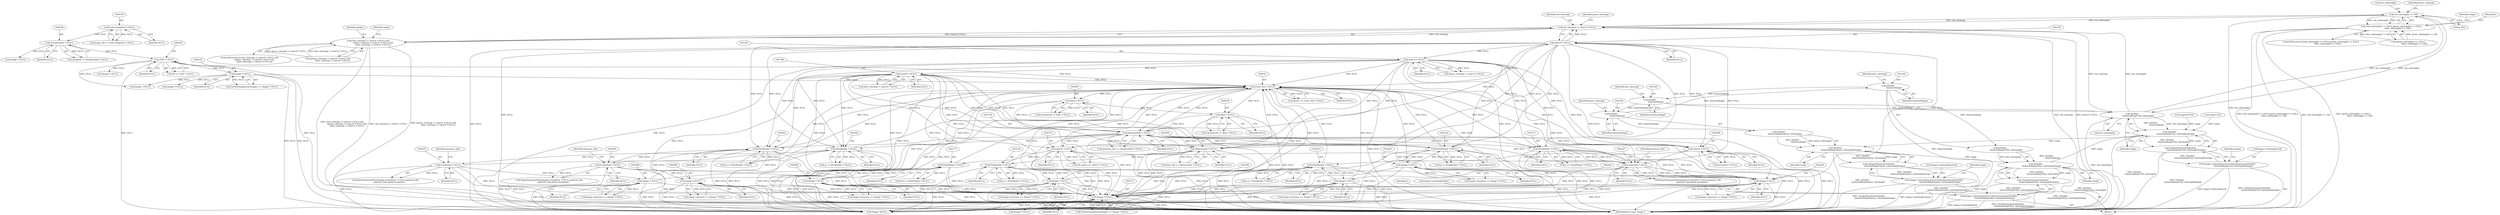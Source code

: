 digraph "0_ImageMagick_58cf5bf4fade82e3b510e8f3463a967278a3e410_0@array" {
"1001419" [label="(Call,red_colormap[i] >= 256)"];
"1001384" [label="(Call,red_colormap != (uint16 *) NULL)"];
"1001464" [label="(Call,(double)\n                    QuantumRange*red_colormap[i])"];
"1001465" [label="(Call,(double)\n                    QuantumRange)"];
"1001501" [label="(Call,(double)\n                    QuantumRange)"];
"1001483" [label="(Call,(double)\n                    QuantumRange)"];
"1001419" [label="(Call,red_colormap[i] >= 256)"];
"1001386" [label="(Call,(uint16 *) NULL)"];
"1001145" [label="(Call,(QuantumInfo *) NULL)"];
"1000760" [label="(Call,(const char *) NULL)"];
"1002460" [label="(Call,(Image *) NULL)"];
"1002341" [label="(Call,(PixelPacket *) NULL)"];
"1001392" [label="(Call,(uint16 *) NULL)"];
"1001397" [label="(Call,(uint16 *) NULL)"];
"1001861" [label="(Call,(PixelPacket *) NULL)"];
"1001888" [label="(Call,(Image *) NULL)"];
"1001869" [label="(Call,(CacheView *) NULL)"];
"1002711" [label="(Call,(uint32 *) NULL)"];
"1002522" [label="(Call,(PixelPacket *) NULL)"];
"1002639" [label="(Call,(Image *) NULL)"];
"1002489" [label="(Call,(uint32 *) NULL)"];
"1002087" [label="(Call,(Image *) NULL)"];
"1002068" [label="(Call,(CacheView *) NULL)"];
"1002060" [label="(Call,(PixelPacket *) NULL)"];
"1003316" [label="(Call,(Image *) NULL)"];
"1002776" [label="(Call,(PixelPacket *) NULL)"];
"1002979" [label="(Call,(Image *) NULL)"];
"1003207" [label="(Call,(Image *) NULL)"];
"1003128" [label="(Call,(PixelPacket *) NULL)"];
"1003058" [label="(Call,(MemoryInfo *) NULL)"];
"1002170" [label="(Call,(PixelPacket *) NULL)"];
"1002265" [label="(Call,(Image *) NULL)"];
"1002246" [label="(Call,(CacheView *) NULL)"];
"1000243" [label="(Call,(TIFF *) NULL)"];
"1000185" [label="(Call,(ExceptionInfo *) NULL)"];
"1000158" [label="(Call,(const ImageInfo *) NULL)"];
"1000317" [label="(Call,(Image *) NULL)"];
"1000938" [label="(Call,(float *) NULL)"];
"1000900" [label="(Call,(float *) NULL)"];
"1001383" [label="(Call,(red_colormap != (uint16 *) NULL) &&\n                (green_colormap != (uint16 *) NULL) &&\n                (blue_colormap != (uint16 *) NULL))"];
"1001418" [label="(Call,(red_colormap[i] >= 256) || (green_colormap[i] >= 256) ||\n                      (blue_colormap[i] >= 256))"];
"1001463" [label="(Call,((double)\n                    QuantumRange*red_colormap[i])/range)"];
"1001462" [label="(Call,ClampToQuantum(((double)\n                    QuantumRange*red_colormap[i])/range))"];
"1001454" [label="(Call,image->colormap[i].red=ClampToQuantum(((double)\n                    QuantumRange*red_colormap[i])/range))"];
"1001481" [label="(Call,((double)\n                    QuantumRange*green_colormap[i])/range)"];
"1001480" [label="(Call,ClampToQuantum(((double)\n                    QuantumRange*green_colormap[i])/range))"];
"1001472" [label="(Call,image->colormap[i].green=ClampToQuantum(((double)\n                    QuantumRange*green_colormap[i])/range))"];
"1001499" [label="(Call,((double)\n                    QuantumRange*blue_colormap[i])/range)"];
"1001498" [label="(Call,ClampToQuantum(((double)\n                    QuantumRange*blue_colormap[i])/range))"];
"1001490" [label="(Call,image->colormap[i].blue=ClampToQuantum(((double)\n                    QuantumRange*blue_colormap[i])/range))"];
"1001469" [label="(Identifier,red_colormap)"];
"1001392" [label="(Call,(uint16 *) NULL)"];
"1000243" [label="(Call,(TIFF *) NULL)"];
"1002522" [label="(Call,(PixelPacket *) NULL)"];
"1001386" [label="(Call,(uint16 *) NULL)"];
"1002249" [label="(Identifier,quantum_info)"];
"1002071" [label="(Identifier,quantum_info)"];
"1000160" [label="(Identifier,NULL)"];
"1001467" [label="(Identifier,QuantumRange)"];
"1002246" [label="(Call,(CacheView *) NULL)"];
"1001480" [label="(Call,ClampToQuantum(((double)\n                    QuantumRange*green_colormap[i])/range))"];
"1001423" [label="(Literal,256)"];
"1001482" [label="(Call,(double)\n                    QuantumRange*green_colormap[i])"];
"1002639" [label="(Call,(Image *) NULL)"];
"1001487" [label="(Identifier,green_colormap)"];
"1002462" [label="(Identifier,NULL)"];
"1002341" [label="(Call,(PixelPacket *) NULL)"];
"1002261" [label="(Call,image->previous == (Image *) NULL)"];
"1001462" [label="(Call,ClampToQuantum(((double)\n                    QuantumRange*red_colormap[i])/range))"];
"1000758" [label="(Call,option == (const char *) NULL)"];
"1001476" [label="(Identifier,image)"];
"1003128" [label="(Call,(PixelPacket *) NULL)"];
"1002062" [label="(Identifier,NULL)"];
"1002168" [label="(Call,q == (PixelPacket *) NULL)"];
"1002524" [label="(Identifier,NULL)"];
"1001402" [label="(Identifier,range)"];
"1003318" [label="(Identifier,NULL)"];
"1001452" [label="(Identifier,i)"];
"1002709" [label="(Call,tile_pixels == (uint32 *) NULL)"];
"1002265" [label="(Call,(Image *) NULL)"];
"1000898" [label="(Call,chromaticity != (float *) NULL)"];
"1001420" [label="(Call,red_colormap[i])"];
"1002981" [label="(Identifier,NULL)"];
"1000936" [label="(Call,chromaticity != (float *) NULL)"];
"1001871" [label="(Identifier,NULL)"];
"1003385" [label="(MethodReturn,static Image *)"];
"1002778" [label="(Identifier,NULL)"];
"1001472" [label="(Call,image->colormap[i].green=ClampToQuantum(((double)\n                    QuantumRange*green_colormap[i])/range))"];
"1001867" [label="(Call,ImportQuantumPixels(image,(CacheView *) NULL,quantum_info,\n            quantum_type,pixels,exception))"];
"1001453" [label="(Block,)"];
"1002244" [label="(Call,ImportQuantumPixels(image,(CacheView *) NULL,quantum_info,\n              quantum_type,pixels,exception))"];
"1001385" [label="(Identifier,red_colormap)"];
"1001863" [label="(Identifier,NULL)"];
"1001471" [label="(Identifier,range)"];
"1000902" [label="(Identifier,NULL)"];
"1001490" [label="(Call,image->colormap[i].blue=ClampToQuantum(((double)\n                    QuantumRange*blue_colormap[i])/range))"];
"1000760" [label="(Call,(const char *) NULL)"];
"1001384" [label="(Call,red_colormap != (uint16 *) NULL)"];
"1000317" [label="(Call,(Image *) NULL)"];
"1001463" [label="(Call,((double)\n                    QuantumRange*red_colormap[i])/range)"];
"1003056" [label="(Call,pixel_info == (MemoryInfo *) NULL)"];
"1001389" [label="(Call,(green_colormap != (uint16 *) NULL) &&\n                (blue_colormap != (uint16 *) NULL))"];
"1001391" [label="(Identifier,green_colormap)"];
"1001424" [label="(Call,(green_colormap[i] >= 256) ||\n                      (blue_colormap[i] >= 256))"];
"1003209" [label="(Identifier,NULL)"];
"1001394" [label="(Identifier,NULL)"];
"1002491" [label="(Identifier,NULL)"];
"1002068" [label="(Call,(CacheView *) NULL)"];
"1003207" [label="(Call,(Image *) NULL)"];
"1001401" [label="(Call,range=255)"];
"1001501" [label="(Call,(double)\n                    QuantumRange)"];
"1002774" [label="(Call,tile == (PixelPacket *) NULL)"];
"1003316" [label="(Call,(Image *) NULL)"];
"1002979" [label="(Call,(Image *) NULL)"];
"1001861" [label="(Call,(PixelPacket *) NULL)"];
"1003060" [label="(Identifier,NULL)"];
"1001485" [label="(Identifier,QuantumRange)"];
"1001489" [label="(Identifier,range)"];
"1001869" [label="(Call,(CacheView *) NULL)"];
"1001500" [label="(Call,(double)\n                    QuantumRange*blue_colormap[i])"];
"1002975" [label="(Call,image->previous == (Image *) NULL)"];
"1001481" [label="(Call,((double)\n                    QuantumRange*green_colormap[i])/range)"];
"1003325" [label="(Call,(Image *) NULL)"];
"1000314" [label="(Call,GetNextImageInList(image) == (Image *) NULL)"];
"1000183" [label="(Call,exception != (ExceptionInfo *) NULL)"];
"1000158" [label="(Call,(const ImageInfo *) NULL)"];
"1001427" [label="(Identifier,green_colormap)"];
"1001143" [label="(Call,quantum_info == (QuantumInfo *) NULL)"];
"1002248" [label="(Identifier,NULL)"];
"1001455" [label="(Call,image->colormap[i].red)"];
"1001499" [label="(Call,((double)\n                    QuantumRange*blue_colormap[i])/range)"];
"1000307" [label="(Call,(Image *) NULL)"];
"1002713" [label="(Identifier,NULL)"];
"1000328" [label="(Call,(Image *) NULL)"];
"1000156" [label="(Call,image_info != (const ImageInfo *) NULL)"];
"1001418" [label="(Call,(red_colormap[i] >= 256) || (green_colormap[i] >= 256) ||\n                      (blue_colormap[i] >= 256))"];
"1002087" [label="(Call,(Image *) NULL)"];
"1000938" [label="(Call,(float *) NULL)"];
"1001507" [label="(Identifier,range)"];
"1001503" [label="(Identifier,QuantumRange)"];
"1001395" [label="(Call,blue_colormap != (uint16 *) NULL)"];
"1000215" [label="(Call,(Image *) NULL)"];
"1000252" [label="(Call,(Image *) NULL)"];
"1001505" [label="(Identifier,blue_colormap)"];
"1001390" [label="(Call,green_colormap != (uint16 *) NULL)"];
"1001399" [label="(Identifier,NULL)"];
"1001397" [label="(Call,(uint16 *) NULL)"];
"1001383" [label="(Call,(red_colormap != (uint16 *) NULL) &&\n                (green_colormap != (uint16 *) NULL) &&\n                (blue_colormap != (uint16 *) NULL))"];
"1002170" [label="(Call,(PixelPacket *) NULL)"];
"1003313" [label="(Call,GetNextImageInList(image) == (Image *) NULL)"];
"1000187" [label="(Identifier,NULL)"];
"1002060" [label="(Call,(PixelPacket *) NULL)"];
"1002339" [label="(Call,q == (PixelPacket *) NULL)"];
"1000319" [label="(Identifier,NULL)"];
"1002487" [label="(Call,p=(uint32 *) NULL)"];
"1002089" [label="(Identifier,NULL)"];
"1001437" [label="(Identifier,range)"];
"1001884" [label="(Call,image->previous == (Image *) NULL)"];
"1001388" [label="(Identifier,NULL)"];
"1002083" [label="(Call,image->previous == (Image *) NULL)"];
"1001382" [label="(ControlStructure,if ((red_colormap != (uint16 *) NULL) &&\n                (green_colormap != (uint16 *) NULL) &&\n                (blue_colormap != (uint16 *) NULL)))"];
"1000762" [label="(Identifier,NULL)"];
"1001888" [label="(Call,(Image *) NULL)"];
"1002066" [label="(Call,ImportQuantumPixels(image,(CacheView *) NULL,quantum_info,\n            quantum_type,pixels,exception))"];
"1001872" [label="(Identifier,quantum_info)"];
"1002711" [label="(Call,(uint32 *) NULL)"];
"1001859" [label="(Call,q == (PixelPacket *) NULL)"];
"1002070" [label="(Identifier,NULL)"];
"1001145" [label="(Call,(QuantumInfo *) NULL)"];
"1002267" [label="(Identifier,NULL)"];
"1001511" [label="(Identifier,image)"];
"1002520" [label="(Call,q == (PixelPacket *) NULL)"];
"1002456" [label="(Call,image->previous == (Image *) NULL)"];
"1002489" [label="(Call,(uint32 *) NULL)"];
"1001468" [label="(Call,red_colormap[i])"];
"1001890" [label="(Identifier,NULL)"];
"1000245" [label="(Identifier,NULL)"];
"1001465" [label="(Call,(double)\n                    QuantumRange)"];
"1002635" [label="(Call,image->previous == (Image *) NULL)"];
"1001491" [label="(Call,image->colormap[i].blue)"];
"1000940" [label="(Identifier,NULL)"];
"1003203" [label="(Call,image->previous == (Image *) NULL)"];
"1001473" [label="(Call,image->colormap[i].green)"];
"1000241" [label="(Call,tiff == (TIFF *) NULL)"];
"1001419" [label="(Call,red_colormap[i] >= 256)"];
"1003058" [label="(Call,(MemoryInfo *) NULL)"];
"1001464" [label="(Call,(double)\n                    QuantumRange*red_colormap[i])"];
"1001483" [label="(Call,(double)\n                    QuantumRange)"];
"1000185" [label="(Call,(ExceptionInfo *) NULL)"];
"1002460" [label="(Call,(Image *) NULL)"];
"1002058" [label="(Call,q == (PixelPacket *) NULL)"];
"1001417" [label="(ControlStructure,if ((red_colormap[i] >= 256) || (green_colormap[i] >= 256) ||\n                      (blue_colormap[i] >= 256)))"];
"1000900" [label="(Call,(float *) NULL)"];
"1002641" [label="(Identifier,NULL)"];
"1002343" [label="(Identifier,NULL)"];
"1001147" [label="(Identifier,NULL)"];
"1001454" [label="(Call,image->colormap[i].red=ClampToQuantum(((double)\n                    QuantumRange*red_colormap[i])/range))"];
"1003379" [label="(Call,(Image *)NULL)"];
"1003130" [label="(Identifier,NULL)"];
"1001494" [label="(Identifier,image)"];
"1002776" [label="(Call,(PixelPacket *) NULL)"];
"1003126" [label="(Call,q == (PixelPacket *) NULL)"];
"1001436" [label="(Call,range=65535)"];
"1001416" [label="(Identifier,i)"];
"1002172" [label="(Identifier,NULL)"];
"1001498" [label="(Call,ClampToQuantum(((double)\n                    QuantumRange*blue_colormap[i])/range))"];
"1001419" -> "1001418"  [label="AST: "];
"1001419" -> "1001423"  [label="CFG: "];
"1001420" -> "1001419"  [label="AST: "];
"1001423" -> "1001419"  [label="AST: "];
"1001427" -> "1001419"  [label="CFG: "];
"1001418" -> "1001419"  [label="CFG: "];
"1001419" -> "1003385"  [label="DDG: red_colormap[i]"];
"1001419" -> "1001384"  [label="DDG: red_colormap[i]"];
"1001419" -> "1001418"  [label="DDG: red_colormap[i]"];
"1001419" -> "1001418"  [label="DDG: 256"];
"1001384" -> "1001419"  [label="DDG: red_colormap"];
"1001464" -> "1001419"  [label="DDG: red_colormap[i]"];
"1001419" -> "1001464"  [label="DDG: red_colormap[i]"];
"1001384" -> "1001383"  [label="AST: "];
"1001384" -> "1001386"  [label="CFG: "];
"1001385" -> "1001384"  [label="AST: "];
"1001386" -> "1001384"  [label="AST: "];
"1001391" -> "1001384"  [label="CFG: "];
"1001383" -> "1001384"  [label="CFG: "];
"1001384" -> "1003385"  [label="DDG: red_colormap"];
"1001384" -> "1003385"  [label="DDG: (uint16 *) NULL"];
"1001384" -> "1001383"  [label="DDG: red_colormap"];
"1001384" -> "1001383"  [label="DDG: (uint16 *) NULL"];
"1001464" -> "1001384"  [label="DDG: red_colormap[i]"];
"1001386" -> "1001384"  [label="DDG: NULL"];
"1001384" -> "1001464"  [label="DDG: red_colormap"];
"1001464" -> "1001463"  [label="AST: "];
"1001464" -> "1001468"  [label="CFG: "];
"1001465" -> "1001464"  [label="AST: "];
"1001468" -> "1001464"  [label="AST: "];
"1001471" -> "1001464"  [label="CFG: "];
"1001464" -> "1003385"  [label="DDG: red_colormap[i]"];
"1001464" -> "1001463"  [label="DDG: (double)\n                    QuantumRange"];
"1001464" -> "1001463"  [label="DDG: red_colormap[i]"];
"1001465" -> "1001464"  [label="DDG: QuantumRange"];
"1001465" -> "1001467"  [label="CFG: "];
"1001466" -> "1001465"  [label="AST: "];
"1001467" -> "1001465"  [label="AST: "];
"1001469" -> "1001465"  [label="CFG: "];
"1001501" -> "1001465"  [label="DDG: QuantumRange"];
"1001465" -> "1001483"  [label="DDG: QuantumRange"];
"1001501" -> "1001500"  [label="AST: "];
"1001501" -> "1001503"  [label="CFG: "];
"1001502" -> "1001501"  [label="AST: "];
"1001503" -> "1001501"  [label="AST: "];
"1001505" -> "1001501"  [label="CFG: "];
"1001501" -> "1003385"  [label="DDG: QuantumRange"];
"1001501" -> "1001500"  [label="DDG: QuantumRange"];
"1001483" -> "1001501"  [label="DDG: QuantumRange"];
"1001483" -> "1001482"  [label="AST: "];
"1001483" -> "1001485"  [label="CFG: "];
"1001484" -> "1001483"  [label="AST: "];
"1001485" -> "1001483"  [label="AST: "];
"1001487" -> "1001483"  [label="CFG: "];
"1001483" -> "1001482"  [label="DDG: QuantumRange"];
"1001386" -> "1001388"  [label="CFG: "];
"1001387" -> "1001386"  [label="AST: "];
"1001388" -> "1001386"  [label="AST: "];
"1001386" -> "1003385"  [label="DDG: NULL"];
"1001386" -> "1000760"  [label="DDG: NULL"];
"1001145" -> "1001386"  [label="DDG: NULL"];
"1001386" -> "1001392"  [label="DDG: NULL"];
"1001386" -> "1001861"  [label="DDG: NULL"];
"1001386" -> "1002060"  [label="DDG: NULL"];
"1001386" -> "1002170"  [label="DDG: NULL"];
"1001386" -> "1002246"  [label="DDG: NULL"];
"1001386" -> "1002265"  [label="DDG: NULL"];
"1001386" -> "1002341"  [label="DDG: NULL"];
"1001386" -> "1002489"  [label="DDG: NULL"];
"1001386" -> "1002711"  [label="DDG: NULL"];
"1001386" -> "1003058"  [label="DDG: NULL"];
"1001386" -> "1003316"  [label="DDG: NULL"];
"1001386" -> "1003379"  [label="DDG: NULL"];
"1001145" -> "1001143"  [label="AST: "];
"1001145" -> "1001147"  [label="CFG: "];
"1001146" -> "1001145"  [label="AST: "];
"1001147" -> "1001145"  [label="AST: "];
"1001143" -> "1001145"  [label="CFG: "];
"1001145" -> "1003385"  [label="DDG: NULL"];
"1001145" -> "1000760"  [label="DDG: NULL"];
"1001145" -> "1001143"  [label="DDG: NULL"];
"1000760" -> "1001145"  [label="DDG: NULL"];
"1000938" -> "1001145"  [label="DDG: NULL"];
"1000900" -> "1001145"  [label="DDG: NULL"];
"1001145" -> "1001861"  [label="DDG: NULL"];
"1001145" -> "1002060"  [label="DDG: NULL"];
"1001145" -> "1002170"  [label="DDG: NULL"];
"1001145" -> "1002246"  [label="DDG: NULL"];
"1001145" -> "1002265"  [label="DDG: NULL"];
"1001145" -> "1002341"  [label="DDG: NULL"];
"1001145" -> "1002489"  [label="DDG: NULL"];
"1001145" -> "1002711"  [label="DDG: NULL"];
"1001145" -> "1003058"  [label="DDG: NULL"];
"1001145" -> "1003316"  [label="DDG: NULL"];
"1001145" -> "1003379"  [label="DDG: NULL"];
"1000760" -> "1000758"  [label="AST: "];
"1000760" -> "1000762"  [label="CFG: "];
"1000761" -> "1000760"  [label="AST: "];
"1000762" -> "1000760"  [label="AST: "];
"1000758" -> "1000760"  [label="CFG: "];
"1000760" -> "1003385"  [label="DDG: NULL"];
"1000760" -> "1000758"  [label="DDG: NULL"];
"1002460" -> "1000760"  [label="DDG: NULL"];
"1001861" -> "1000760"  [label="DDG: NULL"];
"1002711" -> "1000760"  [label="DDG: NULL"];
"1001888" -> "1000760"  [label="DDG: NULL"];
"1002522" -> "1000760"  [label="DDG: NULL"];
"1002087" -> "1000760"  [label="DDG: NULL"];
"1003316" -> "1000760"  [label="DDG: NULL"];
"1001392" -> "1000760"  [label="DDG: NULL"];
"1000243" -> "1000760"  [label="DDG: NULL"];
"1002639" -> "1000760"  [label="DDG: NULL"];
"1002776" -> "1000760"  [label="DDG: NULL"];
"1002489" -> "1000760"  [label="DDG: NULL"];
"1003207" -> "1000760"  [label="DDG: NULL"];
"1002341" -> "1000760"  [label="DDG: NULL"];
"1002979" -> "1000760"  [label="DDG: NULL"];
"1002060" -> "1000760"  [label="DDG: NULL"];
"1000317" -> "1000760"  [label="DDG: NULL"];
"1001869" -> "1000760"  [label="DDG: NULL"];
"1003058" -> "1000760"  [label="DDG: NULL"];
"1002170" -> "1000760"  [label="DDG: NULL"];
"1002265" -> "1000760"  [label="DDG: NULL"];
"1003128" -> "1000760"  [label="DDG: NULL"];
"1002246" -> "1000760"  [label="DDG: NULL"];
"1001397" -> "1000760"  [label="DDG: NULL"];
"1002068" -> "1000760"  [label="DDG: NULL"];
"1000760" -> "1000900"  [label="DDG: NULL"];
"1000760" -> "1000938"  [label="DDG: NULL"];
"1000760" -> "1003379"  [label="DDG: NULL"];
"1002460" -> "1002456"  [label="AST: "];
"1002460" -> "1002462"  [label="CFG: "];
"1002461" -> "1002460"  [label="AST: "];
"1002462" -> "1002460"  [label="AST: "];
"1002456" -> "1002460"  [label="CFG: "];
"1002460" -> "1003385"  [label="DDG: NULL"];
"1002460" -> "1002341"  [label="DDG: NULL"];
"1002460" -> "1002456"  [label="DDG: NULL"];
"1002341" -> "1002460"  [label="DDG: NULL"];
"1002460" -> "1003316"  [label="DDG: NULL"];
"1002460" -> "1003379"  [label="DDG: NULL"];
"1002341" -> "1002339"  [label="AST: "];
"1002341" -> "1002343"  [label="CFG: "];
"1002342" -> "1002341"  [label="AST: "];
"1002343" -> "1002341"  [label="AST: "];
"1002339" -> "1002341"  [label="CFG: "];
"1002341" -> "1003385"  [label="DDG: NULL"];
"1002341" -> "1002339"  [label="DDG: NULL"];
"1001392" -> "1002341"  [label="DDG: NULL"];
"1001397" -> "1002341"  [label="DDG: NULL"];
"1002341" -> "1003316"  [label="DDG: NULL"];
"1002341" -> "1003379"  [label="DDG: NULL"];
"1001392" -> "1001390"  [label="AST: "];
"1001392" -> "1001394"  [label="CFG: "];
"1001393" -> "1001392"  [label="AST: "];
"1001394" -> "1001392"  [label="AST: "];
"1001390" -> "1001392"  [label="CFG: "];
"1001392" -> "1003385"  [label="DDG: NULL"];
"1001392" -> "1001390"  [label="DDG: NULL"];
"1001392" -> "1001397"  [label="DDG: NULL"];
"1001392" -> "1001861"  [label="DDG: NULL"];
"1001392" -> "1002060"  [label="DDG: NULL"];
"1001392" -> "1002170"  [label="DDG: NULL"];
"1001392" -> "1002246"  [label="DDG: NULL"];
"1001392" -> "1002265"  [label="DDG: NULL"];
"1001392" -> "1002489"  [label="DDG: NULL"];
"1001392" -> "1002711"  [label="DDG: NULL"];
"1001392" -> "1003058"  [label="DDG: NULL"];
"1001392" -> "1003316"  [label="DDG: NULL"];
"1001392" -> "1003379"  [label="DDG: NULL"];
"1001397" -> "1001395"  [label="AST: "];
"1001397" -> "1001399"  [label="CFG: "];
"1001398" -> "1001397"  [label="AST: "];
"1001399" -> "1001397"  [label="AST: "];
"1001395" -> "1001397"  [label="CFG: "];
"1001397" -> "1003385"  [label="DDG: NULL"];
"1001397" -> "1001395"  [label="DDG: NULL"];
"1001397" -> "1001861"  [label="DDG: NULL"];
"1001397" -> "1002060"  [label="DDG: NULL"];
"1001397" -> "1002170"  [label="DDG: NULL"];
"1001397" -> "1002246"  [label="DDG: NULL"];
"1001397" -> "1002265"  [label="DDG: NULL"];
"1001397" -> "1002489"  [label="DDG: NULL"];
"1001397" -> "1002711"  [label="DDG: NULL"];
"1001397" -> "1003058"  [label="DDG: NULL"];
"1001397" -> "1003316"  [label="DDG: NULL"];
"1001397" -> "1003379"  [label="DDG: NULL"];
"1001861" -> "1001859"  [label="AST: "];
"1001861" -> "1001863"  [label="CFG: "];
"1001862" -> "1001861"  [label="AST: "];
"1001863" -> "1001861"  [label="AST: "];
"1001859" -> "1001861"  [label="CFG: "];
"1001861" -> "1003385"  [label="DDG: NULL"];
"1001861" -> "1001859"  [label="DDG: NULL"];
"1001888" -> "1001861"  [label="DDG: NULL"];
"1001861" -> "1001869"  [label="DDG: NULL"];
"1001861" -> "1003316"  [label="DDG: NULL"];
"1001861" -> "1003379"  [label="DDG: NULL"];
"1001888" -> "1001884"  [label="AST: "];
"1001888" -> "1001890"  [label="CFG: "];
"1001889" -> "1001888"  [label="AST: "];
"1001890" -> "1001888"  [label="AST: "];
"1001884" -> "1001888"  [label="CFG: "];
"1001888" -> "1003385"  [label="DDG: NULL"];
"1001888" -> "1001884"  [label="DDG: NULL"];
"1001869" -> "1001888"  [label="DDG: NULL"];
"1001888" -> "1003316"  [label="DDG: NULL"];
"1001888" -> "1003379"  [label="DDG: NULL"];
"1001869" -> "1001867"  [label="AST: "];
"1001869" -> "1001871"  [label="CFG: "];
"1001870" -> "1001869"  [label="AST: "];
"1001871" -> "1001869"  [label="AST: "];
"1001872" -> "1001869"  [label="CFG: "];
"1001869" -> "1003385"  [label="DDG: NULL"];
"1001869" -> "1001867"  [label="DDG: NULL"];
"1001869" -> "1003316"  [label="DDG: NULL"];
"1001869" -> "1003379"  [label="DDG: NULL"];
"1002711" -> "1002709"  [label="AST: "];
"1002711" -> "1002713"  [label="CFG: "];
"1002712" -> "1002711"  [label="AST: "];
"1002713" -> "1002711"  [label="AST: "];
"1002709" -> "1002711"  [label="CFG: "];
"1002711" -> "1003385"  [label="DDG: NULL"];
"1002711" -> "1002709"  [label="DDG: NULL"];
"1002711" -> "1002776"  [label="DDG: NULL"];
"1002711" -> "1003316"  [label="DDG: NULL"];
"1002711" -> "1003379"  [label="DDG: NULL"];
"1002522" -> "1002520"  [label="AST: "];
"1002522" -> "1002524"  [label="CFG: "];
"1002523" -> "1002522"  [label="AST: "];
"1002524" -> "1002522"  [label="AST: "];
"1002520" -> "1002522"  [label="CFG: "];
"1002522" -> "1003385"  [label="DDG: NULL"];
"1002522" -> "1002520"  [label="DDG: NULL"];
"1002639" -> "1002522"  [label="DDG: NULL"];
"1002489" -> "1002522"  [label="DDG: NULL"];
"1002522" -> "1002639"  [label="DDG: NULL"];
"1002522" -> "1003316"  [label="DDG: NULL"];
"1002522" -> "1003379"  [label="DDG: NULL"];
"1002639" -> "1002635"  [label="AST: "];
"1002639" -> "1002641"  [label="CFG: "];
"1002640" -> "1002639"  [label="AST: "];
"1002641" -> "1002639"  [label="AST: "];
"1002635" -> "1002639"  [label="CFG: "];
"1002639" -> "1003385"  [label="DDG: NULL"];
"1002639" -> "1002635"  [label="DDG: NULL"];
"1002639" -> "1003316"  [label="DDG: NULL"];
"1002639" -> "1003379"  [label="DDG: NULL"];
"1002489" -> "1002487"  [label="AST: "];
"1002489" -> "1002491"  [label="CFG: "];
"1002490" -> "1002489"  [label="AST: "];
"1002491" -> "1002489"  [label="AST: "];
"1002487" -> "1002489"  [label="CFG: "];
"1002489" -> "1003385"  [label="DDG: NULL"];
"1002489" -> "1002487"  [label="DDG: NULL"];
"1002489" -> "1003316"  [label="DDG: NULL"];
"1002489" -> "1003379"  [label="DDG: NULL"];
"1002087" -> "1002083"  [label="AST: "];
"1002087" -> "1002089"  [label="CFG: "];
"1002088" -> "1002087"  [label="AST: "];
"1002089" -> "1002087"  [label="AST: "];
"1002083" -> "1002087"  [label="CFG: "];
"1002087" -> "1003385"  [label="DDG: NULL"];
"1002087" -> "1002060"  [label="DDG: NULL"];
"1002087" -> "1002083"  [label="DDG: NULL"];
"1002068" -> "1002087"  [label="DDG: NULL"];
"1002087" -> "1003316"  [label="DDG: NULL"];
"1002087" -> "1003379"  [label="DDG: NULL"];
"1002068" -> "1002066"  [label="AST: "];
"1002068" -> "1002070"  [label="CFG: "];
"1002069" -> "1002068"  [label="AST: "];
"1002070" -> "1002068"  [label="AST: "];
"1002071" -> "1002068"  [label="CFG: "];
"1002068" -> "1003385"  [label="DDG: NULL"];
"1002068" -> "1002066"  [label="DDG: NULL"];
"1002060" -> "1002068"  [label="DDG: NULL"];
"1002068" -> "1003316"  [label="DDG: NULL"];
"1002068" -> "1003379"  [label="DDG: NULL"];
"1002060" -> "1002058"  [label="AST: "];
"1002060" -> "1002062"  [label="CFG: "];
"1002061" -> "1002060"  [label="AST: "];
"1002062" -> "1002060"  [label="AST: "];
"1002058" -> "1002060"  [label="CFG: "];
"1002060" -> "1003385"  [label="DDG: NULL"];
"1002060" -> "1002058"  [label="DDG: NULL"];
"1002060" -> "1003316"  [label="DDG: NULL"];
"1002060" -> "1003379"  [label="DDG: NULL"];
"1003316" -> "1003313"  [label="AST: "];
"1003316" -> "1003318"  [label="CFG: "];
"1003317" -> "1003316"  [label="AST: "];
"1003318" -> "1003316"  [label="AST: "];
"1003313" -> "1003316"  [label="CFG: "];
"1003316" -> "1003385"  [label="DDG: NULL"];
"1003316" -> "1003313"  [label="DDG: NULL"];
"1002776" -> "1003316"  [label="DDG: NULL"];
"1003207" -> "1003316"  [label="DDG: NULL"];
"1002979" -> "1003316"  [label="DDG: NULL"];
"1003058" -> "1003316"  [label="DDG: NULL"];
"1002170" -> "1003316"  [label="DDG: NULL"];
"1002265" -> "1003316"  [label="DDG: NULL"];
"1003128" -> "1003316"  [label="DDG: NULL"];
"1002246" -> "1003316"  [label="DDG: NULL"];
"1003316" -> "1003325"  [label="DDG: NULL"];
"1003316" -> "1003379"  [label="DDG: NULL"];
"1002776" -> "1002774"  [label="AST: "];
"1002776" -> "1002778"  [label="CFG: "];
"1002777" -> "1002776"  [label="AST: "];
"1002778" -> "1002776"  [label="AST: "];
"1002774" -> "1002776"  [label="CFG: "];
"1002776" -> "1003385"  [label="DDG: NULL"];
"1002776" -> "1002774"  [label="DDG: NULL"];
"1002979" -> "1002776"  [label="DDG: NULL"];
"1002776" -> "1002979"  [label="DDG: NULL"];
"1002776" -> "1003379"  [label="DDG: NULL"];
"1002979" -> "1002975"  [label="AST: "];
"1002979" -> "1002981"  [label="CFG: "];
"1002980" -> "1002979"  [label="AST: "];
"1002981" -> "1002979"  [label="AST: "];
"1002975" -> "1002979"  [label="CFG: "];
"1002979" -> "1003385"  [label="DDG: NULL"];
"1002979" -> "1002975"  [label="DDG: NULL"];
"1002979" -> "1003379"  [label="DDG: NULL"];
"1003207" -> "1003203"  [label="AST: "];
"1003207" -> "1003209"  [label="CFG: "];
"1003208" -> "1003207"  [label="AST: "];
"1003209" -> "1003207"  [label="AST: "];
"1003203" -> "1003207"  [label="CFG: "];
"1003207" -> "1003385"  [label="DDG: NULL"];
"1003207" -> "1003128"  [label="DDG: NULL"];
"1003207" -> "1003203"  [label="DDG: NULL"];
"1003128" -> "1003207"  [label="DDG: NULL"];
"1003207" -> "1003379"  [label="DDG: NULL"];
"1003128" -> "1003126"  [label="AST: "];
"1003128" -> "1003130"  [label="CFG: "];
"1003129" -> "1003128"  [label="AST: "];
"1003130" -> "1003128"  [label="AST: "];
"1003126" -> "1003128"  [label="CFG: "];
"1003128" -> "1003385"  [label="DDG: NULL"];
"1003128" -> "1003126"  [label="DDG: NULL"];
"1003058" -> "1003128"  [label="DDG: NULL"];
"1003128" -> "1003379"  [label="DDG: NULL"];
"1003058" -> "1003056"  [label="AST: "];
"1003058" -> "1003060"  [label="CFG: "];
"1003059" -> "1003058"  [label="AST: "];
"1003060" -> "1003058"  [label="AST: "];
"1003056" -> "1003058"  [label="CFG: "];
"1003058" -> "1003385"  [label="DDG: NULL"];
"1003058" -> "1003056"  [label="DDG: NULL"];
"1003058" -> "1003379"  [label="DDG: NULL"];
"1002170" -> "1002168"  [label="AST: "];
"1002170" -> "1002172"  [label="CFG: "];
"1002171" -> "1002170"  [label="AST: "];
"1002172" -> "1002170"  [label="AST: "];
"1002168" -> "1002170"  [label="CFG: "];
"1002170" -> "1003385"  [label="DDG: NULL"];
"1002170" -> "1002168"  [label="DDG: NULL"];
"1002265" -> "1002170"  [label="DDG: NULL"];
"1002246" -> "1002170"  [label="DDG: NULL"];
"1002170" -> "1002246"  [label="DDG: NULL"];
"1002170" -> "1002265"  [label="DDG: NULL"];
"1002170" -> "1003379"  [label="DDG: NULL"];
"1002265" -> "1002261"  [label="AST: "];
"1002265" -> "1002267"  [label="CFG: "];
"1002266" -> "1002265"  [label="AST: "];
"1002267" -> "1002265"  [label="AST: "];
"1002261" -> "1002265"  [label="CFG: "];
"1002265" -> "1003385"  [label="DDG: NULL"];
"1002265" -> "1002261"  [label="DDG: NULL"];
"1002246" -> "1002265"  [label="DDG: NULL"];
"1002265" -> "1003379"  [label="DDG: NULL"];
"1002246" -> "1002244"  [label="AST: "];
"1002246" -> "1002248"  [label="CFG: "];
"1002247" -> "1002246"  [label="AST: "];
"1002248" -> "1002246"  [label="AST: "];
"1002249" -> "1002246"  [label="CFG: "];
"1002246" -> "1003385"  [label="DDG: NULL"];
"1002246" -> "1002244"  [label="DDG: NULL"];
"1002246" -> "1003379"  [label="DDG: NULL"];
"1000243" -> "1000241"  [label="AST: "];
"1000243" -> "1000245"  [label="CFG: "];
"1000244" -> "1000243"  [label="AST: "];
"1000245" -> "1000243"  [label="AST: "];
"1000241" -> "1000243"  [label="CFG: "];
"1000243" -> "1003385"  [label="DDG: NULL"];
"1000243" -> "1000241"  [label="DDG: NULL"];
"1000185" -> "1000243"  [label="DDG: NULL"];
"1000243" -> "1000252"  [label="DDG: NULL"];
"1000243" -> "1000307"  [label="DDG: NULL"];
"1000243" -> "1000317"  [label="DDG: NULL"];
"1000243" -> "1003379"  [label="DDG: NULL"];
"1000185" -> "1000183"  [label="AST: "];
"1000185" -> "1000187"  [label="CFG: "];
"1000186" -> "1000185"  [label="AST: "];
"1000187" -> "1000185"  [label="AST: "];
"1000183" -> "1000185"  [label="CFG: "];
"1000185" -> "1000183"  [label="DDG: NULL"];
"1000158" -> "1000185"  [label="DDG: NULL"];
"1000185" -> "1000215"  [label="DDG: NULL"];
"1000158" -> "1000156"  [label="AST: "];
"1000158" -> "1000160"  [label="CFG: "];
"1000159" -> "1000158"  [label="AST: "];
"1000160" -> "1000158"  [label="AST: "];
"1000156" -> "1000158"  [label="CFG: "];
"1000158" -> "1000156"  [label="DDG: NULL"];
"1000317" -> "1000314"  [label="AST: "];
"1000317" -> "1000319"  [label="CFG: "];
"1000318" -> "1000317"  [label="AST: "];
"1000319" -> "1000317"  [label="AST: "];
"1000314" -> "1000317"  [label="CFG: "];
"1000317" -> "1003385"  [label="DDG: NULL"];
"1000317" -> "1000307"  [label="DDG: NULL"];
"1000317" -> "1000314"  [label="DDG: NULL"];
"1000317" -> "1000328"  [label="DDG: NULL"];
"1000317" -> "1003379"  [label="DDG: NULL"];
"1000938" -> "1000936"  [label="AST: "];
"1000938" -> "1000940"  [label="CFG: "];
"1000939" -> "1000938"  [label="AST: "];
"1000940" -> "1000938"  [label="AST: "];
"1000936" -> "1000938"  [label="CFG: "];
"1000938" -> "1003385"  [label="DDG: NULL"];
"1000938" -> "1000936"  [label="DDG: NULL"];
"1000900" -> "1000938"  [label="DDG: NULL"];
"1000938" -> "1003379"  [label="DDG: NULL"];
"1000900" -> "1000898"  [label="AST: "];
"1000900" -> "1000902"  [label="CFG: "];
"1000901" -> "1000900"  [label="AST: "];
"1000902" -> "1000900"  [label="AST: "];
"1000898" -> "1000900"  [label="CFG: "];
"1000900" -> "1003385"  [label="DDG: NULL"];
"1000900" -> "1000898"  [label="DDG: NULL"];
"1000900" -> "1003379"  [label="DDG: NULL"];
"1001383" -> "1001382"  [label="AST: "];
"1001383" -> "1001389"  [label="CFG: "];
"1001389" -> "1001383"  [label="AST: "];
"1001402" -> "1001383"  [label="CFG: "];
"1001511" -> "1001383"  [label="CFG: "];
"1001383" -> "1003385"  [label="DDG: (red_colormap != (uint16 *) NULL) &&\n                (green_colormap != (uint16 *) NULL) &&\n                (blue_colormap != (uint16 *) NULL)"];
"1001383" -> "1003385"  [label="DDG: red_colormap != (uint16 *) NULL"];
"1001383" -> "1003385"  [label="DDG: (green_colormap != (uint16 *) NULL) &&\n                (blue_colormap != (uint16 *) NULL)"];
"1001389" -> "1001383"  [label="DDG: green_colormap != (uint16 *) NULL"];
"1001389" -> "1001383"  [label="DDG: blue_colormap != (uint16 *) NULL"];
"1001418" -> "1001417"  [label="AST: "];
"1001418" -> "1001424"  [label="CFG: "];
"1001424" -> "1001418"  [label="AST: "];
"1001437" -> "1001418"  [label="CFG: "];
"1001416" -> "1001418"  [label="CFG: "];
"1001418" -> "1003385"  [label="DDG: (red_colormap[i] >= 256) || (green_colormap[i] >= 256) ||\n                      (blue_colormap[i] >= 256)"];
"1001418" -> "1003385"  [label="DDG: red_colormap[i] >= 256"];
"1001418" -> "1003385"  [label="DDG: (green_colormap[i] >= 256) ||\n                      (blue_colormap[i] >= 256)"];
"1001424" -> "1001418"  [label="DDG: green_colormap[i] >= 256"];
"1001424" -> "1001418"  [label="DDG: blue_colormap[i] >= 256"];
"1001463" -> "1001462"  [label="AST: "];
"1001463" -> "1001471"  [label="CFG: "];
"1001471" -> "1001463"  [label="AST: "];
"1001462" -> "1001463"  [label="CFG: "];
"1001463" -> "1003385"  [label="DDG: (double)\n                    QuantumRange*red_colormap[i]"];
"1001463" -> "1001462"  [label="DDG: (double)\n                    QuantumRange*red_colormap[i]"];
"1001463" -> "1001462"  [label="DDG: range"];
"1001436" -> "1001463"  [label="DDG: range"];
"1001401" -> "1001463"  [label="DDG: range"];
"1001499" -> "1001463"  [label="DDG: range"];
"1001463" -> "1001481"  [label="DDG: range"];
"1001462" -> "1001454"  [label="AST: "];
"1001454" -> "1001462"  [label="CFG: "];
"1001462" -> "1003385"  [label="DDG: ((double)\n                    QuantumRange*red_colormap[i])/range"];
"1001462" -> "1001454"  [label="DDG: ((double)\n                    QuantumRange*red_colormap[i])/range"];
"1001454" -> "1001453"  [label="AST: "];
"1001455" -> "1001454"  [label="AST: "];
"1001476" -> "1001454"  [label="CFG: "];
"1001454" -> "1003385"  [label="DDG: ClampToQuantum(((double)\n                    QuantumRange*red_colormap[i])/range)"];
"1001454" -> "1003385"  [label="DDG: image->colormap[i].red"];
"1001481" -> "1001480"  [label="AST: "];
"1001481" -> "1001489"  [label="CFG: "];
"1001482" -> "1001481"  [label="AST: "];
"1001489" -> "1001481"  [label="AST: "];
"1001480" -> "1001481"  [label="CFG: "];
"1001481" -> "1003385"  [label="DDG: (double)\n                    QuantumRange*green_colormap[i]"];
"1001481" -> "1001480"  [label="DDG: (double)\n                    QuantumRange*green_colormap[i]"];
"1001481" -> "1001480"  [label="DDG: range"];
"1001482" -> "1001481"  [label="DDG: (double)\n                    QuantumRange"];
"1001482" -> "1001481"  [label="DDG: green_colormap[i]"];
"1001481" -> "1001499"  [label="DDG: range"];
"1001480" -> "1001472"  [label="AST: "];
"1001472" -> "1001480"  [label="CFG: "];
"1001480" -> "1003385"  [label="DDG: ((double)\n                    QuantumRange*green_colormap[i])/range"];
"1001480" -> "1001472"  [label="DDG: ((double)\n                    QuantumRange*green_colormap[i])/range"];
"1001472" -> "1001453"  [label="AST: "];
"1001473" -> "1001472"  [label="AST: "];
"1001494" -> "1001472"  [label="CFG: "];
"1001472" -> "1003385"  [label="DDG: ClampToQuantum(((double)\n                    QuantumRange*green_colormap[i])/range)"];
"1001472" -> "1003385"  [label="DDG: image->colormap[i].green"];
"1001499" -> "1001498"  [label="AST: "];
"1001499" -> "1001507"  [label="CFG: "];
"1001500" -> "1001499"  [label="AST: "];
"1001507" -> "1001499"  [label="AST: "];
"1001498" -> "1001499"  [label="CFG: "];
"1001499" -> "1003385"  [label="DDG: (double)\n                    QuantumRange*blue_colormap[i]"];
"1001499" -> "1003385"  [label="DDG: range"];
"1001499" -> "1001498"  [label="DDG: (double)\n                    QuantumRange*blue_colormap[i]"];
"1001499" -> "1001498"  [label="DDG: range"];
"1001500" -> "1001499"  [label="DDG: (double)\n                    QuantumRange"];
"1001500" -> "1001499"  [label="DDG: blue_colormap[i]"];
"1001498" -> "1001490"  [label="AST: "];
"1001490" -> "1001498"  [label="CFG: "];
"1001498" -> "1003385"  [label="DDG: ((double)\n                    QuantumRange*blue_colormap[i])/range"];
"1001498" -> "1001490"  [label="DDG: ((double)\n                    QuantumRange*blue_colormap[i])/range"];
"1001490" -> "1001453"  [label="AST: "];
"1001491" -> "1001490"  [label="AST: "];
"1001452" -> "1001490"  [label="CFG: "];
"1001490" -> "1003385"  [label="DDG: ClampToQuantum(((double)\n                    QuantumRange*blue_colormap[i])/range)"];
"1001490" -> "1003385"  [label="DDG: image->colormap[i].blue"];
}
